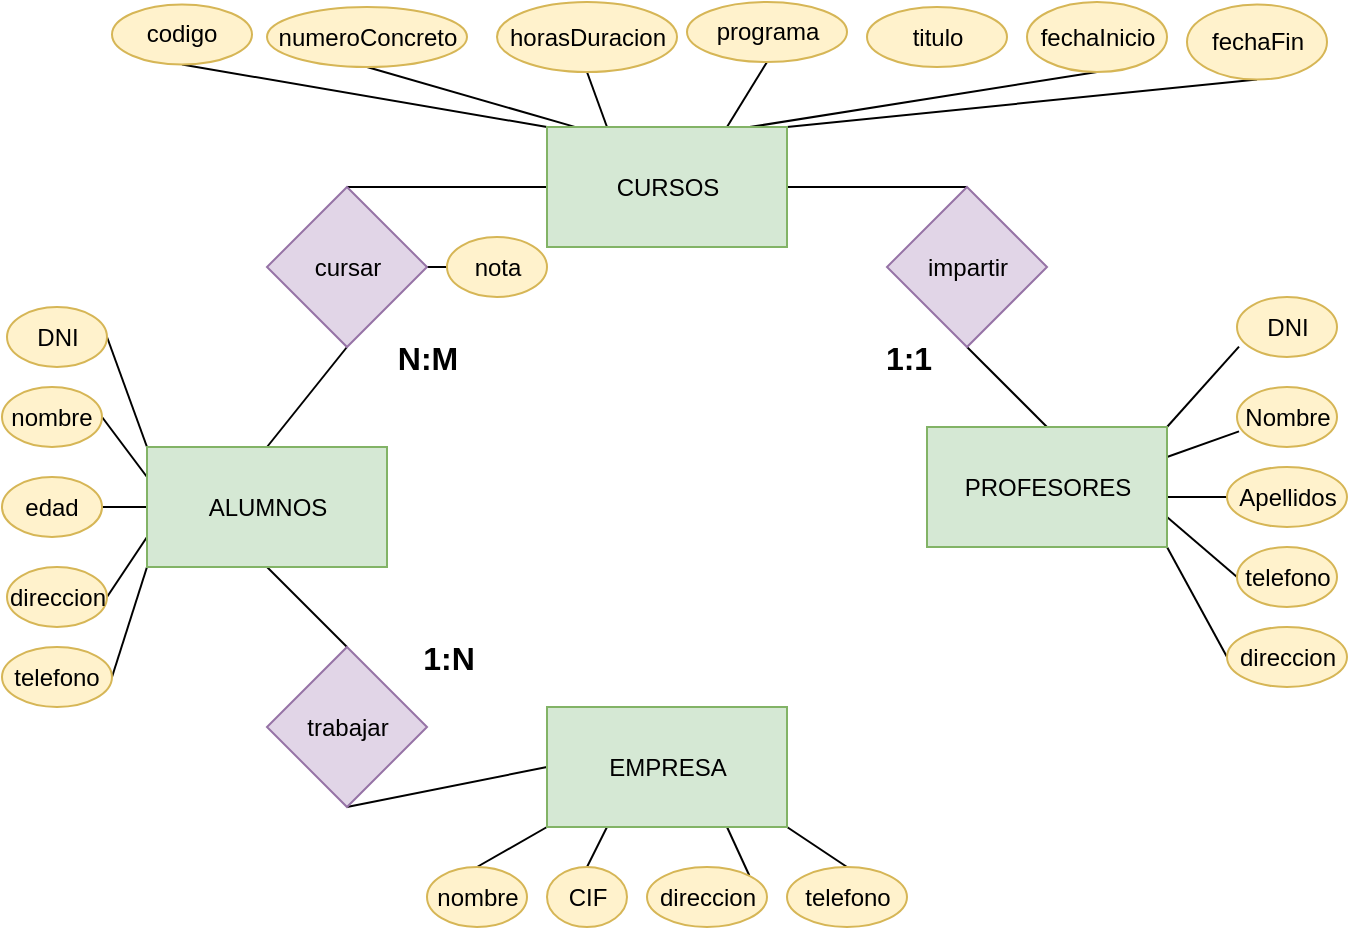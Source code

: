 <mxfile version="17.4.6" type="device"><diagram id="SSa4Xexgb1WBILV7tWXC" name="Page-1"><mxGraphModel dx="1038" dy="547" grid="1" gridSize="10" guides="1" tooltips="1" connect="1" arrows="1" fold="1" page="1" pageScale="1" pageWidth="827" pageHeight="1169" math="0" shadow="0"><root><mxCell id="0"/><mxCell id="1" parent="0"/><mxCell id="jUQTBx3Z_zcGtSrklOBA-209" value="&lt;span style=&quot;font-weight: 700&quot;&gt;1:1&lt;/span&gt;" style="text;html=1;align=center;verticalAlign=middle;resizable=0;points=[];autosize=1;strokeColor=none;fillColor=none;fontSize=16;" vertex="1" parent="1"><mxGeometry x="512.5" y="787.5" width="40" height="20" as="geometry"/></mxCell><mxCell id="jUQTBx3Z_zcGtSrklOBA-208" value="&lt;b&gt;N:M&lt;/b&gt;" style="text;html=1;strokeColor=none;fillColor=none;align=center;verticalAlign=middle;whiteSpace=wrap;rounded=0;fontSize=16;" vertex="1" parent="1"><mxGeometry x="262.5" y="782.5" width="60" height="30" as="geometry"/></mxCell><mxCell id="jUQTBx3Z_zcGtSrklOBA-207" value="1:N" style="text;html=1;align=center;verticalAlign=middle;resizable=0;points=[];autosize=1;strokeColor=none;fillColor=none;fontStyle=1;fontSize=16;" vertex="1" parent="1"><mxGeometry x="282.5" y="937.5" width="40" height="20" as="geometry"/></mxCell><mxCell id="jUQTBx3Z_zcGtSrklOBA-206" value="" style="endArrow=none;html=1;rounded=0;entryX=1;entryY=0.5;entryDx=0;entryDy=0;" edge="1" parent="1" target="jUQTBx3Z_zcGtSrklOBA-157"><mxGeometry width="50" height="50" relative="1" as="geometry"><mxPoint x="152.5" y="872.5" as="sourcePoint"/><mxPoint x="472.5" y="832.5" as="targetPoint"/></mxGeometry></mxCell><mxCell id="jUQTBx3Z_zcGtSrklOBA-205" value="" style="endArrow=none;html=1;rounded=0;entryX=0.75;entryY=1;entryDx=0;entryDy=0;exitX=1;exitY=0;exitDx=0;exitDy=0;" edge="1" parent="1" source="jUQTBx3Z_zcGtSrklOBA-161" target="jUQTBx3Z_zcGtSrklOBA-149"><mxGeometry width="50" height="50" relative="1" as="geometry"><mxPoint x="422.5" y="882.5" as="sourcePoint"/><mxPoint x="472.5" y="832.5" as="targetPoint"/></mxGeometry></mxCell><mxCell id="jUQTBx3Z_zcGtSrklOBA-204" value="" style="endArrow=none;html=1;rounded=0;entryX=0.25;entryY=1;entryDx=0;entryDy=0;exitX=0.5;exitY=0;exitDx=0;exitDy=0;" edge="1" parent="1" source="jUQTBx3Z_zcGtSrklOBA-158" target="jUQTBx3Z_zcGtSrklOBA-149"><mxGeometry width="50" height="50" relative="1" as="geometry"><mxPoint x="102.5" y="1092.5" as="sourcePoint"/><mxPoint x="152.5" y="1042.5" as="targetPoint"/></mxGeometry></mxCell><mxCell id="jUQTBx3Z_zcGtSrklOBA-203" value="" style="endArrow=none;html=1;rounded=0;entryX=0.5;entryY=0;entryDx=0;entryDy=0;exitX=1;exitY=1;exitDx=0;exitDy=0;" edge="1" parent="1" source="jUQTBx3Z_zcGtSrklOBA-149" target="jUQTBx3Z_zcGtSrklOBA-160"><mxGeometry width="50" height="50" relative="1" as="geometry"><mxPoint x="632.5" y="1092.5" as="sourcePoint"/><mxPoint x="682.5" y="1042.5" as="targetPoint"/></mxGeometry></mxCell><mxCell id="jUQTBx3Z_zcGtSrklOBA-202" value="" style="endArrow=none;html=1;rounded=0;entryX=0.5;entryY=0;entryDx=0;entryDy=0;exitX=0;exitY=1;exitDx=0;exitDy=0;" edge="1" parent="1" source="jUQTBx3Z_zcGtSrklOBA-149" target="jUQTBx3Z_zcGtSrklOBA-159"><mxGeometry width="50" height="50" relative="1" as="geometry"><mxPoint x="422.5" y="882.5" as="sourcePoint"/><mxPoint x="472.5" y="832.5" as="targetPoint"/></mxGeometry></mxCell><mxCell id="jUQTBx3Z_zcGtSrklOBA-201" value="" style="endArrow=none;html=1;rounded=0;entryX=0;entryY=0.5;entryDx=0;entryDy=0;" edge="1" parent="1" target="jUQTBx3Z_zcGtSrklOBA-171"><mxGeometry width="50" height="50" relative="1" as="geometry"><mxPoint x="662.5" y="867.5" as="sourcePoint"/><mxPoint x="472.5" y="832.5" as="targetPoint"/></mxGeometry></mxCell><mxCell id="jUQTBx3Z_zcGtSrklOBA-200" value="" style="endArrow=none;html=1;rounded=0;exitX=1;exitY=0.75;exitDx=0;exitDy=0;entryX=0;entryY=0.5;entryDx=0;entryDy=0;" edge="1" parent="1" source="jUQTBx3Z_zcGtSrklOBA-151" target="jUQTBx3Z_zcGtSrklOBA-173"><mxGeometry width="50" height="50" relative="1" as="geometry"><mxPoint x="572.5" y="1022.5" as="sourcePoint"/><mxPoint x="692.5" y="912.5" as="targetPoint"/></mxGeometry></mxCell><mxCell id="jUQTBx3Z_zcGtSrklOBA-199" value="" style="endArrow=none;html=1;rounded=0;entryX=0;entryY=0.5;entryDx=0;entryDy=0;exitX=1;exitY=1;exitDx=0;exitDy=0;" edge="1" parent="1" source="jUQTBx3Z_zcGtSrklOBA-151" target="jUQTBx3Z_zcGtSrklOBA-172"><mxGeometry width="50" height="50" relative="1" as="geometry"><mxPoint x="422.5" y="882.5" as="sourcePoint"/><mxPoint x="472.5" y="832.5" as="targetPoint"/></mxGeometry></mxCell><mxCell id="jUQTBx3Z_zcGtSrklOBA-198" value="" style="endArrow=none;html=1;rounded=0;entryX=0.02;entryY=0.827;entryDx=0;entryDy=0;entryPerimeter=0;exitX=1;exitY=0;exitDx=0;exitDy=0;" edge="1" parent="1" source="jUQTBx3Z_zcGtSrklOBA-151" target="jUQTBx3Z_zcGtSrklOBA-169"><mxGeometry width="50" height="50" relative="1" as="geometry"><mxPoint x="422.5" y="882.5" as="sourcePoint"/><mxPoint x="472.5" y="832.5" as="targetPoint"/></mxGeometry></mxCell><mxCell id="jUQTBx3Z_zcGtSrklOBA-197" value="" style="endArrow=none;html=1;rounded=0;entryX=0.02;entryY=0.74;entryDx=0;entryDy=0;entryPerimeter=0;exitX=1;exitY=0.25;exitDx=0;exitDy=0;" edge="1" parent="1" source="jUQTBx3Z_zcGtSrklOBA-151" target="jUQTBx3Z_zcGtSrklOBA-170"><mxGeometry width="50" height="50" relative="1" as="geometry"><mxPoint x="422.5" y="882.5" as="sourcePoint"/><mxPoint x="472.5" y="832.5" as="targetPoint"/></mxGeometry></mxCell><mxCell id="jUQTBx3Z_zcGtSrklOBA-196" value="" style="endArrow=none;html=1;rounded=0;entryX=1;entryY=0.5;entryDx=0;entryDy=0;exitX=0;exitY=0.75;exitDx=0;exitDy=0;" edge="1" parent="1" source="jUQTBx3Z_zcGtSrklOBA-150" target="jUQTBx3Z_zcGtSrklOBA-154"><mxGeometry width="50" height="50" relative="1" as="geometry"><mxPoint x="422.5" y="882.5" as="sourcePoint"/><mxPoint x="472.5" y="832.5" as="targetPoint"/></mxGeometry></mxCell><mxCell id="jUQTBx3Z_zcGtSrklOBA-195" value="" style="endArrow=none;html=1;rounded=0;entryX=1;entryY=0.5;entryDx=0;entryDy=0;exitX=0;exitY=0.25;exitDx=0;exitDy=0;" edge="1" parent="1" source="jUQTBx3Z_zcGtSrklOBA-150" target="jUQTBx3Z_zcGtSrklOBA-155"><mxGeometry width="50" height="50" relative="1" as="geometry"><mxPoint x="422.5" y="882.5" as="sourcePoint"/><mxPoint x="472.5" y="832.5" as="targetPoint"/></mxGeometry></mxCell><mxCell id="jUQTBx3Z_zcGtSrklOBA-194" value="" style="endArrow=none;html=1;rounded=0;entryX=0;entryY=1;entryDx=0;entryDy=0;exitX=1;exitY=0.5;exitDx=0;exitDy=0;" edge="1" parent="1" source="jUQTBx3Z_zcGtSrklOBA-156" target="jUQTBx3Z_zcGtSrklOBA-150"><mxGeometry width="50" height="50" relative="1" as="geometry"><mxPoint x="422.5" y="882.5" as="sourcePoint"/><mxPoint x="472.5" y="832.5" as="targetPoint"/></mxGeometry></mxCell><mxCell id="jUQTBx3Z_zcGtSrklOBA-193" value="" style="endArrow=none;html=1;rounded=0;entryX=1;entryY=0.5;entryDx=0;entryDy=0;exitX=0;exitY=0;exitDx=0;exitDy=0;" edge="1" parent="1" source="jUQTBx3Z_zcGtSrklOBA-150" target="jUQTBx3Z_zcGtSrklOBA-153"><mxGeometry width="50" height="50" relative="1" as="geometry"><mxPoint x="422.5" y="882.5" as="sourcePoint"/><mxPoint x="472.5" y="832.5" as="targetPoint"/></mxGeometry></mxCell><mxCell id="jUQTBx3Z_zcGtSrklOBA-192" value="" style="endArrow=none;html=1;rounded=0;entryX=0;entryY=0.5;entryDx=0;entryDy=0;exitX=1;exitY=0.5;exitDx=0;exitDy=0;" edge="1" parent="1" source="jUQTBx3Z_zcGtSrklOBA-176" target="jUQTBx3Z_zcGtSrklOBA-185"><mxGeometry width="50" height="50" relative="1" as="geometry"><mxPoint x="422.5" y="882.5" as="sourcePoint"/><mxPoint x="472.5" y="832.5" as="targetPoint"/></mxGeometry></mxCell><mxCell id="jUQTBx3Z_zcGtSrklOBA-191" value="" style="endArrow=none;html=1;rounded=0;entryX=0.5;entryY=1;entryDx=0;entryDy=0;exitX=0;exitY=0;exitDx=0;exitDy=0;" edge="1" parent="1" source="jUQTBx3Z_zcGtSrklOBA-152" target="jUQTBx3Z_zcGtSrklOBA-162"><mxGeometry width="50" height="50" relative="1" as="geometry"><mxPoint x="422.5" y="882.5" as="sourcePoint"/><mxPoint x="472.5" y="832.5" as="targetPoint"/></mxGeometry></mxCell><mxCell id="jUQTBx3Z_zcGtSrklOBA-190" value="" style="endArrow=none;html=1;rounded=0;entryX=0.5;entryY=1;entryDx=0;entryDy=0;exitX=0.123;exitY=0.003;exitDx=0;exitDy=0;exitPerimeter=0;" edge="1" parent="1" source="jUQTBx3Z_zcGtSrklOBA-152" target="jUQTBx3Z_zcGtSrklOBA-168"><mxGeometry width="50" height="50" relative="1" as="geometry"><mxPoint x="422.5" y="882.5" as="sourcePoint"/><mxPoint x="472.5" y="832.5" as="targetPoint"/></mxGeometry></mxCell><mxCell id="jUQTBx3Z_zcGtSrklOBA-189" value="" style="endArrow=none;html=1;rounded=0;entryX=0.5;entryY=1;entryDx=0;entryDy=0;exitX=0.25;exitY=0;exitDx=0;exitDy=0;" edge="1" parent="1" source="jUQTBx3Z_zcGtSrklOBA-152" target="jUQTBx3Z_zcGtSrklOBA-164"><mxGeometry width="50" height="50" relative="1" as="geometry"><mxPoint x="422.5" y="882.5" as="sourcePoint"/><mxPoint x="472.5" y="832.5" as="targetPoint"/></mxGeometry></mxCell><mxCell id="jUQTBx3Z_zcGtSrklOBA-188" value="" style="endArrow=none;html=1;rounded=0;exitX=0.75;exitY=0;exitDx=0;exitDy=0;entryX=0.5;entryY=1;entryDx=0;entryDy=0;" edge="1" parent="1" source="jUQTBx3Z_zcGtSrklOBA-152" target="jUQTBx3Z_zcGtSrklOBA-163"><mxGeometry width="50" height="50" relative="1" as="geometry"><mxPoint x="422.5" y="882.5" as="sourcePoint"/><mxPoint x="462.5" y="662.5" as="targetPoint"/></mxGeometry></mxCell><mxCell id="jUQTBx3Z_zcGtSrklOBA-187" value="" style="endArrow=none;html=1;rounded=0;entryX=0.5;entryY=1;entryDx=0;entryDy=0;exitX=0.837;exitY=0.003;exitDx=0;exitDy=0;exitPerimeter=0;" edge="1" parent="1" source="jUQTBx3Z_zcGtSrklOBA-152" target="jUQTBx3Z_zcGtSrklOBA-166"><mxGeometry width="50" height="50" relative="1" as="geometry"><mxPoint x="422.5" y="902.5" as="sourcePoint"/><mxPoint x="472.5" y="852.5" as="targetPoint"/></mxGeometry></mxCell><mxCell id="jUQTBx3Z_zcGtSrklOBA-186" value="" style="endArrow=none;html=1;rounded=0;entryX=1;entryY=0.5;entryDx=0;entryDy=0;exitX=1;exitY=0;exitDx=0;exitDy=0;" edge="1" parent="1" source="jUQTBx3Z_zcGtSrklOBA-152" target="jUQTBx3Z_zcGtSrklOBA-167"><mxGeometry width="50" height="50" relative="1" as="geometry"><mxPoint x="422.5" y="902.5" as="sourcePoint"/><mxPoint x="472.5" y="852.5" as="targetPoint"/></mxGeometry></mxCell><mxCell id="jUQTBx3Z_zcGtSrklOBA-185" value="nota" style="ellipse;whiteSpace=wrap;html=1;fillColor=#fff2cc;strokeColor=#d6b656;" vertex="1" parent="1"><mxGeometry x="302.5" y="737.5" width="50" height="30" as="geometry"/></mxCell><mxCell id="jUQTBx3Z_zcGtSrklOBA-184" value="" style="endArrow=none;html=1;rounded=0;entryX=0.5;entryY=1;entryDx=0;entryDy=0;exitX=0;exitY=0.5;exitDx=0;exitDy=0;" edge="1" parent="1" source="jUQTBx3Z_zcGtSrklOBA-149" target="jUQTBx3Z_zcGtSrklOBA-174"><mxGeometry width="50" height="50" relative="1" as="geometry"><mxPoint x="422.5" y="902.5" as="sourcePoint"/><mxPoint x="472.5" y="852.5" as="targetPoint"/></mxGeometry></mxCell><mxCell id="jUQTBx3Z_zcGtSrklOBA-183" value="" style="endArrow=none;html=1;rounded=0;entryX=0.5;entryY=0;entryDx=0;entryDy=0;exitX=0.5;exitY=1;exitDx=0;exitDy=0;" edge="1" parent="1" source="jUQTBx3Z_zcGtSrklOBA-150" target="jUQTBx3Z_zcGtSrklOBA-174"><mxGeometry width="50" height="50" relative="1" as="geometry"><mxPoint x="422.5" y="902.5" as="sourcePoint"/><mxPoint x="472.5" y="852.5" as="targetPoint"/></mxGeometry></mxCell><mxCell id="jUQTBx3Z_zcGtSrklOBA-182" value="" style="endArrow=none;html=1;rounded=0;entryX=1;entryY=0.5;entryDx=0;entryDy=0;exitX=0.5;exitY=0;exitDx=0;exitDy=0;" edge="1" parent="1" source="jUQTBx3Z_zcGtSrklOBA-175" target="jUQTBx3Z_zcGtSrklOBA-152"><mxGeometry width="50" height="50" relative="1" as="geometry"><mxPoint x="422.5" y="902.5" as="sourcePoint"/><mxPoint x="472.5" y="852.5" as="targetPoint"/></mxGeometry></mxCell><mxCell id="jUQTBx3Z_zcGtSrklOBA-181" value="" style="endArrow=none;html=1;rounded=0;entryX=0.5;entryY=1;entryDx=0;entryDy=0;exitX=0.5;exitY=0;exitDx=0;exitDy=0;" edge="1" parent="1" source="jUQTBx3Z_zcGtSrklOBA-150" target="jUQTBx3Z_zcGtSrklOBA-176"><mxGeometry width="50" height="50" relative="1" as="geometry"><mxPoint x="422.5" y="902.5" as="sourcePoint"/><mxPoint x="472.5" y="852.5" as="targetPoint"/></mxGeometry></mxCell><mxCell id="jUQTBx3Z_zcGtSrklOBA-180" value="" style="endArrow=none;html=1;rounded=0;entryX=0;entryY=0.5;entryDx=0;entryDy=0;exitX=0.5;exitY=0;exitDx=0;exitDy=0;" edge="1" parent="1" source="jUQTBx3Z_zcGtSrklOBA-176" target="jUQTBx3Z_zcGtSrklOBA-152"><mxGeometry width="50" height="50" relative="1" as="geometry"><mxPoint x="422.5" y="902.5" as="sourcePoint"/><mxPoint x="472.5" y="852.5" as="targetPoint"/></mxGeometry></mxCell><mxCell id="jUQTBx3Z_zcGtSrklOBA-179" value="" style="endArrow=none;html=1;rounded=0;entryX=0.5;entryY=1;entryDx=0;entryDy=0;exitX=0.5;exitY=0;exitDx=0;exitDy=0;" edge="1" parent="1" source="jUQTBx3Z_zcGtSrklOBA-151" target="jUQTBx3Z_zcGtSrklOBA-175"><mxGeometry width="50" height="50" relative="1" as="geometry"><mxPoint x="422.5" y="902.5" as="sourcePoint"/><mxPoint x="472.5" y="852.5" as="targetPoint"/></mxGeometry></mxCell><mxCell id="jUQTBx3Z_zcGtSrklOBA-178" style="edgeStyle=orthogonalEdgeStyle;rounded=0;orthogonalLoop=1;jettySize=auto;html=1;exitX=0.5;exitY=1;exitDx=0;exitDy=0;fillColor=#fff2cc;strokeColor=#d6b656;" edge="1" parent="1" source="jUQTBx3Z_zcGtSrklOBA-172" target="jUQTBx3Z_zcGtSrklOBA-172"><mxGeometry relative="1" as="geometry"/></mxCell><mxCell id="jUQTBx3Z_zcGtSrklOBA-177" style="edgeStyle=orthogonalEdgeStyle;rounded=0;orthogonalLoop=1;jettySize=auto;html=1;exitX=0.5;exitY=1;exitDx=0;exitDy=0;" edge="1" parent="1" source="jUQTBx3Z_zcGtSrklOBA-159" target="jUQTBx3Z_zcGtSrklOBA-159"><mxGeometry relative="1" as="geometry"/></mxCell><mxCell id="jUQTBx3Z_zcGtSrklOBA-176" value="cursar" style="rhombus;whiteSpace=wrap;html=1;fillColor=#e1d5e7;strokeColor=#9673a6;" vertex="1" parent="1"><mxGeometry x="212.5" y="712.5" width="80" height="80" as="geometry"/></mxCell><mxCell id="jUQTBx3Z_zcGtSrklOBA-175" value="impartir" style="rhombus;whiteSpace=wrap;html=1;fillColor=#e1d5e7;strokeColor=#9673a6;" vertex="1" parent="1"><mxGeometry x="522.5" y="712.5" width="80" height="80" as="geometry"/></mxCell><mxCell id="jUQTBx3Z_zcGtSrklOBA-174" value="trabajar" style="rhombus;whiteSpace=wrap;html=1;fillColor=#e1d5e7;strokeColor=#9673a6;" vertex="1" parent="1"><mxGeometry x="212.5" y="942.5" width="80" height="80" as="geometry"/></mxCell><mxCell id="jUQTBx3Z_zcGtSrklOBA-173" value="telefono" style="ellipse;whiteSpace=wrap;html=1;fillColor=#fff2cc;strokeColor=#d6b656;" vertex="1" parent="1"><mxGeometry x="697.5" y="892.5" width="50" height="30" as="geometry"/></mxCell><mxCell id="jUQTBx3Z_zcGtSrklOBA-172" value="direccion" style="ellipse;whiteSpace=wrap;html=1;fillColor=#fff2cc;strokeColor=#d6b656;" vertex="1" parent="1"><mxGeometry x="692.5" y="932.5" width="60" height="30" as="geometry"/></mxCell><mxCell id="jUQTBx3Z_zcGtSrklOBA-171" value="Apellidos" style="ellipse;whiteSpace=wrap;html=1;fillColor=#fff2cc;strokeColor=#d6b656;" vertex="1" parent="1"><mxGeometry x="692.5" y="852.5" width="60" height="30" as="geometry"/></mxCell><mxCell id="jUQTBx3Z_zcGtSrklOBA-170" value="Nombre" style="ellipse;whiteSpace=wrap;html=1;fillColor=#fff2cc;strokeColor=#d6b656;" vertex="1" parent="1"><mxGeometry x="697.5" y="812.5" width="50" height="30" as="geometry"/></mxCell><mxCell id="jUQTBx3Z_zcGtSrklOBA-169" value="DNI" style="ellipse;whiteSpace=wrap;html=1;fillColor=#fff2cc;strokeColor=#d6b656;" vertex="1" parent="1"><mxGeometry x="697.5" y="767.5" width="50" height="30" as="geometry"/></mxCell><mxCell id="jUQTBx3Z_zcGtSrklOBA-168" value="numeroConcreto" style="ellipse;whiteSpace=wrap;html=1;fillColor=#fff2cc;strokeColor=#d6b656;" vertex="1" parent="1"><mxGeometry x="212.5" y="622.5" width="100" height="30" as="geometry"/></mxCell><mxCell id="jUQTBx3Z_zcGtSrklOBA-167" value="fechaFin" style="ellipse;whiteSpace=wrap;html=1;direction=south;fillColor=#fff2cc;strokeColor=#d6b656;" vertex="1" parent="1"><mxGeometry x="672.5" y="621.25" width="70" height="37.5" as="geometry"/></mxCell><mxCell id="jUQTBx3Z_zcGtSrklOBA-166" value="fechaInicio" style="ellipse;whiteSpace=wrap;html=1;fillColor=#fff2cc;strokeColor=#d6b656;" vertex="1" parent="1"><mxGeometry x="592.5" y="620" width="70" height="35" as="geometry"/></mxCell><mxCell id="jUQTBx3Z_zcGtSrklOBA-165" value="titulo" style="ellipse;whiteSpace=wrap;html=1;fillColor=#fff2cc;strokeColor=#d6b656;" vertex="1" parent="1"><mxGeometry x="512.5" y="622.5" width="70" height="30" as="geometry"/></mxCell><mxCell id="jUQTBx3Z_zcGtSrklOBA-164" value="horasDuracion" style="ellipse;whiteSpace=wrap;html=1;fillColor=#fff2cc;strokeColor=#d6b656;" vertex="1" parent="1"><mxGeometry x="327.5" y="620" width="90" height="35" as="geometry"/></mxCell><mxCell id="jUQTBx3Z_zcGtSrklOBA-163" value="programa" style="ellipse;whiteSpace=wrap;html=1;fillColor=#fff2cc;strokeColor=#d6b656;" vertex="1" parent="1"><mxGeometry x="422.5" y="620" width="80" height="30" as="geometry"/></mxCell><mxCell id="jUQTBx3Z_zcGtSrklOBA-162" value="codigo" style="ellipse;whiteSpace=wrap;html=1;fillColor=#fff2cc;strokeColor=#d6b656;" vertex="1" parent="1"><mxGeometry x="135" y="621.25" width="70" height="30" as="geometry"/></mxCell><mxCell id="jUQTBx3Z_zcGtSrklOBA-161" value="direccion" style="ellipse;whiteSpace=wrap;html=1;fillColor=#fff2cc;strokeColor=#d6b656;" vertex="1" parent="1"><mxGeometry x="402.5" y="1052.5" width="60" height="30" as="geometry"/></mxCell><mxCell id="jUQTBx3Z_zcGtSrklOBA-160" value="telefono" style="ellipse;whiteSpace=wrap;html=1;fillColor=#fff2cc;strokeColor=#d6b656;" vertex="1" parent="1"><mxGeometry x="472.5" y="1052.5" width="60" height="30" as="geometry"/></mxCell><mxCell id="jUQTBx3Z_zcGtSrklOBA-159" value="nombre" style="ellipse;whiteSpace=wrap;html=1;fillColor=#fff2cc;strokeColor=#d6b656;" vertex="1" parent="1"><mxGeometry x="292.5" y="1052.5" width="50" height="30" as="geometry"/></mxCell><mxCell id="jUQTBx3Z_zcGtSrklOBA-158" value="CIF" style="ellipse;whiteSpace=wrap;html=1;fillColor=#fff2cc;strokeColor=#d6b656;" vertex="1" parent="1"><mxGeometry x="352.5" y="1052.5" width="40" height="30" as="geometry"/></mxCell><mxCell id="jUQTBx3Z_zcGtSrklOBA-157" value="edad" style="ellipse;whiteSpace=wrap;html=1;fillColor=#fff2cc;strokeColor=#d6b656;" vertex="1" parent="1"><mxGeometry x="80" y="857.5" width="50" height="30" as="geometry"/></mxCell><mxCell id="jUQTBx3Z_zcGtSrklOBA-156" value="telefono" style="ellipse;whiteSpace=wrap;html=1;fillColor=#fff2cc;strokeColor=#d6b656;" vertex="1" parent="1"><mxGeometry x="80" y="942.5" width="55" height="30" as="geometry"/></mxCell><mxCell id="jUQTBx3Z_zcGtSrklOBA-155" value="nombre" style="ellipse;whiteSpace=wrap;html=1;fillColor=#fff2cc;strokeColor=#d6b656;" vertex="1" parent="1"><mxGeometry x="80" y="812.5" width="50" height="30" as="geometry"/></mxCell><mxCell id="jUQTBx3Z_zcGtSrklOBA-154" value="direccion" style="ellipse;whiteSpace=wrap;html=1;fillColor=#fff2cc;strokeColor=#d6b656;" vertex="1" parent="1"><mxGeometry x="82.5" y="902.5" width="50" height="30" as="geometry"/></mxCell><mxCell id="jUQTBx3Z_zcGtSrklOBA-153" value="DNI" style="ellipse;whiteSpace=wrap;html=1;fillColor=#fff2cc;strokeColor=#d6b656;" vertex="1" parent="1"><mxGeometry x="82.5" y="772.5" width="50" height="30" as="geometry"/></mxCell><mxCell id="jUQTBx3Z_zcGtSrklOBA-152" value="CURSOS" style="rounded=0;whiteSpace=wrap;html=1;fillColor=#d5e8d4;strokeColor=#82b366;" vertex="1" parent="1"><mxGeometry x="352.5" y="682.5" width="120" height="60" as="geometry"/></mxCell><mxCell id="jUQTBx3Z_zcGtSrklOBA-151" value="PROFESORES" style="rounded=0;whiteSpace=wrap;html=1;fillColor=#d5e8d4;strokeColor=#82b366;" vertex="1" parent="1"><mxGeometry x="542.5" y="832.5" width="120" height="60" as="geometry"/></mxCell><mxCell id="jUQTBx3Z_zcGtSrklOBA-150" value="ALUMNOS" style="rounded=0;whiteSpace=wrap;html=1;fillColor=#d5e8d4;strokeColor=#82b366;" vertex="1" parent="1"><mxGeometry x="152.5" y="842.5" width="120" height="60" as="geometry"/></mxCell><mxCell id="jUQTBx3Z_zcGtSrklOBA-149" value="EMPRESA" style="rounded=0;whiteSpace=wrap;html=1;fillColor=#d5e8d4;strokeColor=#82b366;" vertex="1" parent="1"><mxGeometry x="352.5" y="972.5" width="120" height="60" as="geometry"/></mxCell></root></mxGraphModel></diagram></mxfile>